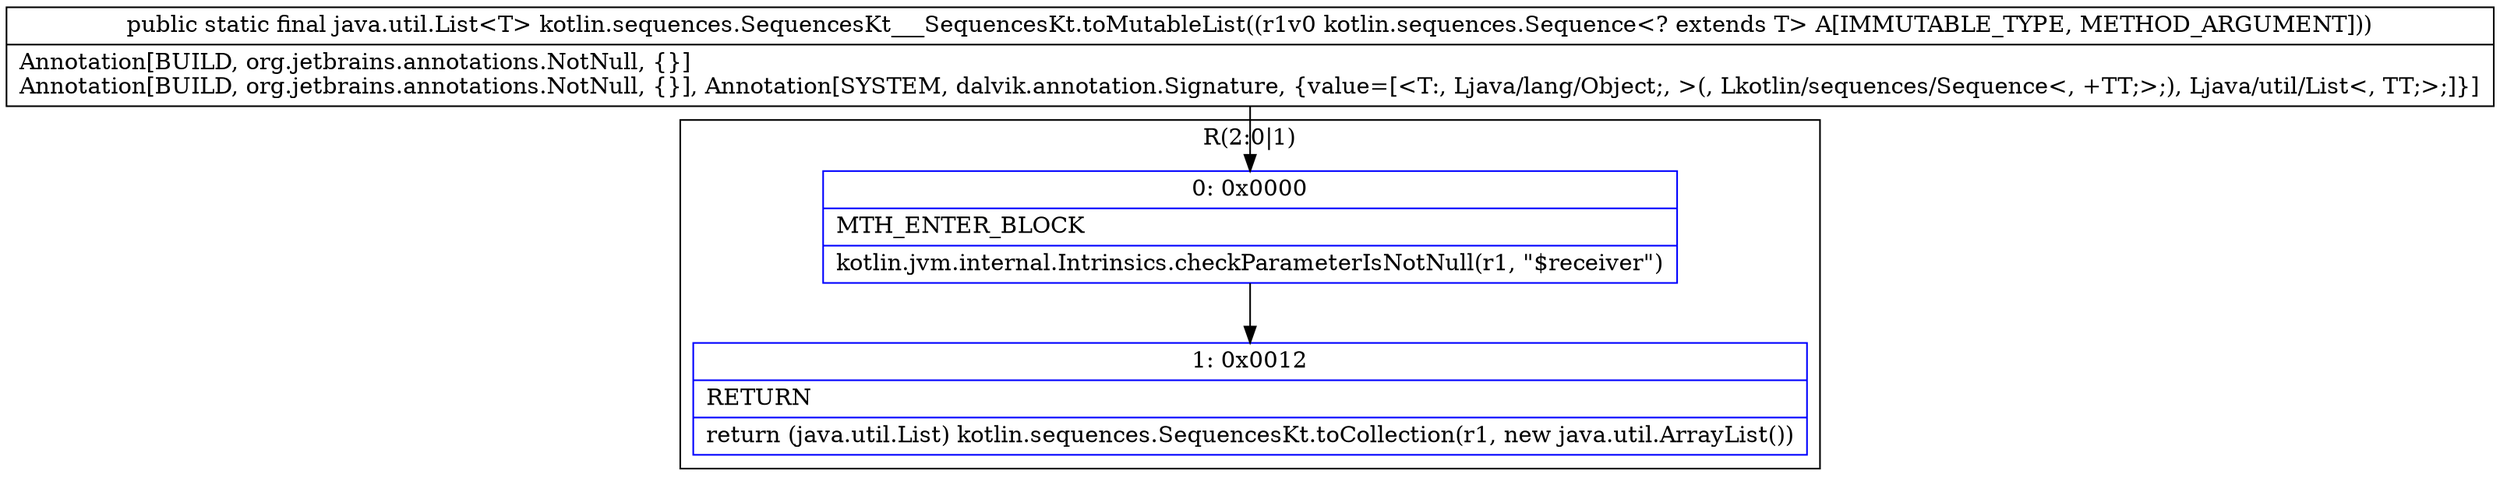 digraph "CFG forkotlin.sequences.SequencesKt___SequencesKt.toMutableList(Lkotlin\/sequences\/Sequence;)Ljava\/util\/List;" {
subgraph cluster_Region_784630668 {
label = "R(2:0|1)";
node [shape=record,color=blue];
Node_0 [shape=record,label="{0\:\ 0x0000|MTH_ENTER_BLOCK\l|kotlin.jvm.internal.Intrinsics.checkParameterIsNotNull(r1, \"$receiver\")\l}"];
Node_1 [shape=record,label="{1\:\ 0x0012|RETURN\l|return (java.util.List) kotlin.sequences.SequencesKt.toCollection(r1, new java.util.ArrayList())\l}"];
}
MethodNode[shape=record,label="{public static final java.util.List\<T\> kotlin.sequences.SequencesKt___SequencesKt.toMutableList((r1v0 kotlin.sequences.Sequence\<? extends T\> A[IMMUTABLE_TYPE, METHOD_ARGUMENT]))  | Annotation[BUILD, org.jetbrains.annotations.NotNull, \{\}]\lAnnotation[BUILD, org.jetbrains.annotations.NotNull, \{\}], Annotation[SYSTEM, dalvik.annotation.Signature, \{value=[\<T:, Ljava\/lang\/Object;, \>(, Lkotlin\/sequences\/Sequence\<, +TT;\>;), Ljava\/util\/List\<, TT;\>;]\}]\l}"];
MethodNode -> Node_0;
Node_0 -> Node_1;
}


